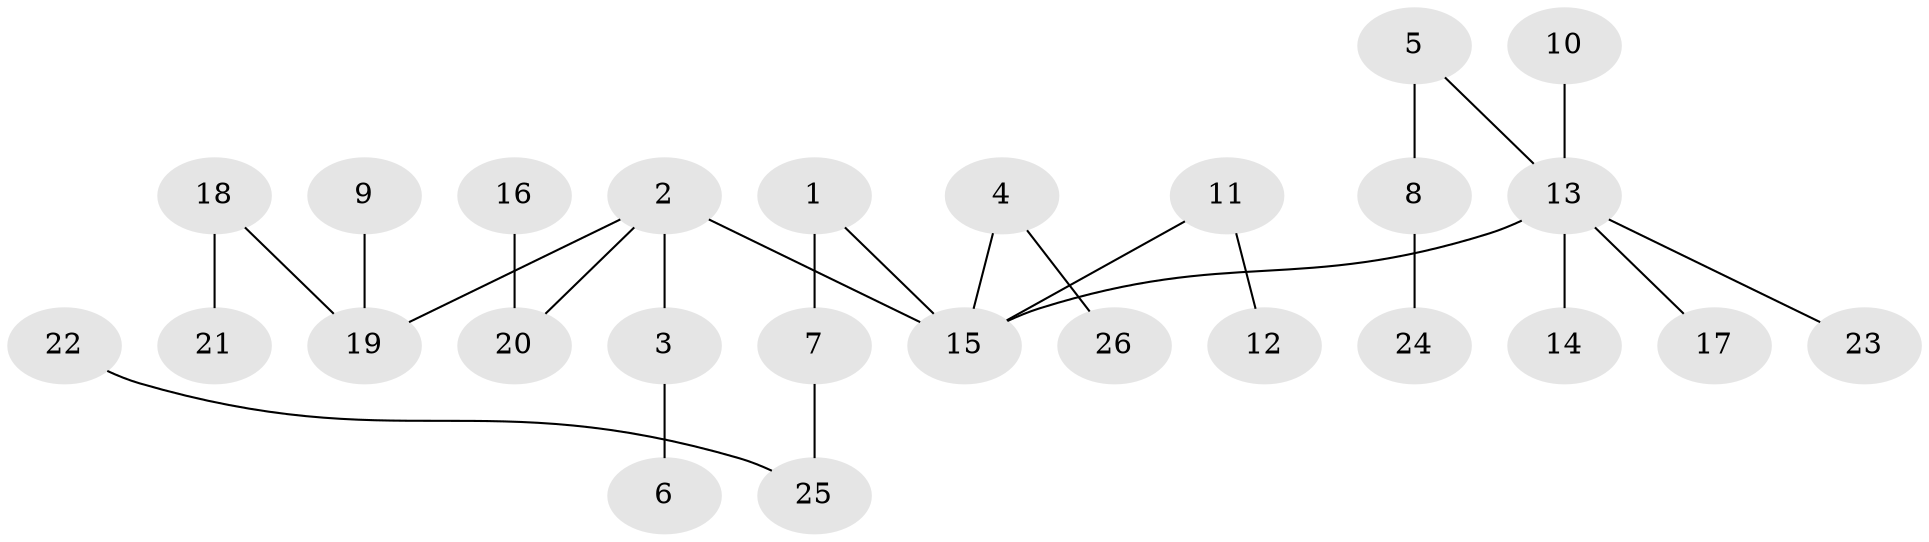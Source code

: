 // original degree distribution, {2: 0.3968253968253968, 7: 0.015873015873015872, 4: 0.07936507936507936, 8: 0.015873015873015872, 3: 0.06349206349206349, 1: 0.42857142857142855}
// Generated by graph-tools (version 1.1) at 2025/37/03/04/25 23:37:30]
// undirected, 26 vertices, 25 edges
graph export_dot {
  node [color=gray90,style=filled];
  1;
  2;
  3;
  4;
  5;
  6;
  7;
  8;
  9;
  10;
  11;
  12;
  13;
  14;
  15;
  16;
  17;
  18;
  19;
  20;
  21;
  22;
  23;
  24;
  25;
  26;
  1 -- 7 [weight=1.0];
  1 -- 15 [weight=1.0];
  2 -- 3 [weight=1.0];
  2 -- 15 [weight=1.0];
  2 -- 19 [weight=1.0];
  2 -- 20 [weight=1.0];
  3 -- 6 [weight=1.0];
  4 -- 15 [weight=1.0];
  4 -- 26 [weight=1.0];
  5 -- 8 [weight=1.0];
  5 -- 13 [weight=1.0];
  7 -- 25 [weight=1.0];
  8 -- 24 [weight=1.0];
  9 -- 19 [weight=1.0];
  10 -- 13 [weight=1.0];
  11 -- 12 [weight=1.0];
  11 -- 15 [weight=1.0];
  13 -- 14 [weight=1.0];
  13 -- 15 [weight=1.0];
  13 -- 17 [weight=1.0];
  13 -- 23 [weight=1.0];
  16 -- 20 [weight=1.0];
  18 -- 19 [weight=1.0];
  18 -- 21 [weight=1.0];
  22 -- 25 [weight=1.0];
}
